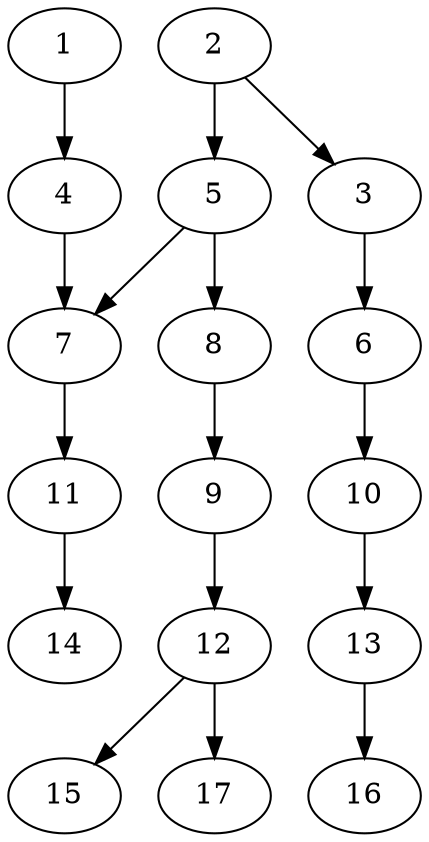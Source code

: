 // DAG (tier=1-easy, mode=data, n=17, ccr=0.320, fat=0.443, density=0.352, regular=0.760, jump=0.029, mindata=1048576, maxdata=8388608)
// DAG automatically generated by daggen at Sun Aug 24 16:33:33 2025
// /home/ermia/Project/Environments/daggen/bin/daggen --dot --ccr 0.320 --fat 0.443 --regular 0.760 --density 0.352 --jump 0.029 --mindata 1048576 --maxdata 8388608 -n 17 
digraph G {
  1 [size="350582207015369", alpha="0.08", expect_size="175291103507684"]
  1 -> 4 [size ="12342737764352"]
  2 [size="5146215821100538", alpha="0.19", expect_size="2573107910550269"]
  2 -> 3 [size ="109502951063552"]
  2 -> 5 [size ="109502951063552"]
  3 [size="190492098543029846016", alpha="0.01", expect_size="95246049271514923008"]
  3 -> 6 [size ="264854870949888"]
  4 [size="22136156740871258112", alpha="0.18", expect_size="11068078370435629056"]
  4 -> 7 [size ="63070286118912"]
  5 [size="665173810598063", alpha="0.08", expect_size="332586905299031"]
  5 -> 7 [size ="58243992780800"]
  5 -> 8 [size ="58243992780800"]
  6 [size="15835901868595144", alpha="0.01", expect_size="7917950934297572"]
  6 -> 10 [size ="530447788408832"]
  7 [size="333022373839756066816", alpha="0.14", expect_size="166511186919878033408"]
  7 -> 11 [size ="384360658239488"]
  8 [size="143104251249387634688", alpha="0.12", expect_size="71552125624693817344"]
  8 -> 9 [size ="218872741363712"]
  9 [size="54452421311266256", alpha="0.11", expect_size="27226210655633128"]
  9 -> 12 [size ="46642036211712"]
  10 [size="16236158061685282", alpha="0.14", expect_size="8118079030842641"]
  10 -> 13 [size ="15220365852672"]
  11 [size="506807540717971308544", alpha="0.04", expect_size="253403770358985654272"]
  11 -> 14 [size ="508532482899968"]
  12 [size="90219836417517120", alpha="0.07", expect_size="45109918208758560"]
  12 -> 15 [size ="34025838215168"]
  12 -> 17 [size ="34025838215168"]
  13 [size="34982530099487972", alpha="0.00", expect_size="17491265049743986"]
  13 -> 16 [size ="15492760731648"]
  14 [size="2323556772442634", alpha="0.01", expect_size="1161778386221317"]
  15 [size="66426188477759488000", alpha="0.20", expect_size="33213094238879744000"]
  16 [size="3589205754726381", alpha="0.18", expect_size="1794602877363190"]
  17 [size="67083368249497223168", alpha="0.09", expect_size="33541684124748611584"]
}